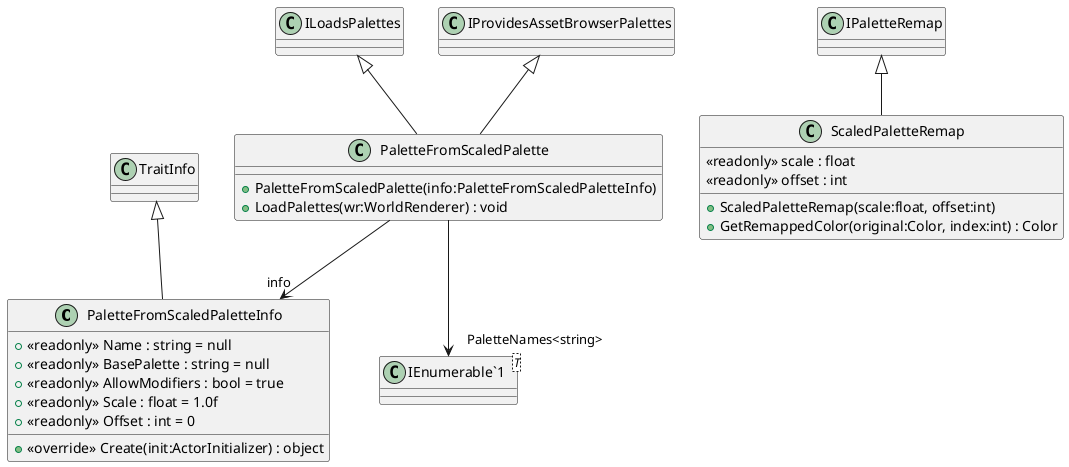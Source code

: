 @startuml
class PaletteFromScaledPaletteInfo {
    + <<readonly>> Name : string = null
    + <<readonly>> BasePalette : string = null
    + <<readonly>> AllowModifiers : bool = true
    + <<readonly>> Scale : float = 1.0f
    + <<readonly>> Offset : int = 0
    + <<override>> Create(init:ActorInitializer) : object
}
class PaletteFromScaledPalette {
    + PaletteFromScaledPalette(info:PaletteFromScaledPaletteInfo)
    + LoadPalettes(wr:WorldRenderer) : void
}
class ScaledPaletteRemap {
    <<readonly>> scale : float
    <<readonly>> offset : int
    + ScaledPaletteRemap(scale:float, offset:int)
    + GetRemappedColor(original:Color, index:int) : Color
}
class "IEnumerable`1"<T> {
}
TraitInfo <|-- PaletteFromScaledPaletteInfo
ILoadsPalettes <|-- PaletteFromScaledPalette
IProvidesAssetBrowserPalettes <|-- PaletteFromScaledPalette
PaletteFromScaledPalette --> "info" PaletteFromScaledPaletteInfo
PaletteFromScaledPalette --> "PaletteNames<string>" "IEnumerable`1"
IPaletteRemap <|-- ScaledPaletteRemap
@enduml
